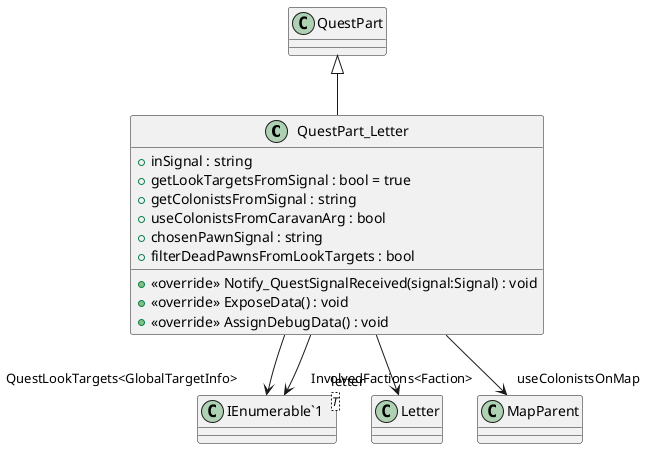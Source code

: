 @startuml
class QuestPart_Letter {
    + inSignal : string
    + getLookTargetsFromSignal : bool = true
    + getColonistsFromSignal : string
    + useColonistsFromCaravanArg : bool
    + chosenPawnSignal : string
    + filterDeadPawnsFromLookTargets : bool
    + <<override>> Notify_QuestSignalReceived(signal:Signal) : void
    + <<override>> ExposeData() : void
    + <<override>> AssignDebugData() : void
}
class "IEnumerable`1"<T> {
}
QuestPart <|-- QuestPart_Letter
QuestPart_Letter --> "letter" Letter
QuestPart_Letter --> "useColonistsOnMap" MapParent
QuestPart_Letter --> "QuestLookTargets<GlobalTargetInfo>" "IEnumerable`1"
QuestPart_Letter --> "InvolvedFactions<Faction>" "IEnumerable`1"
@enduml
